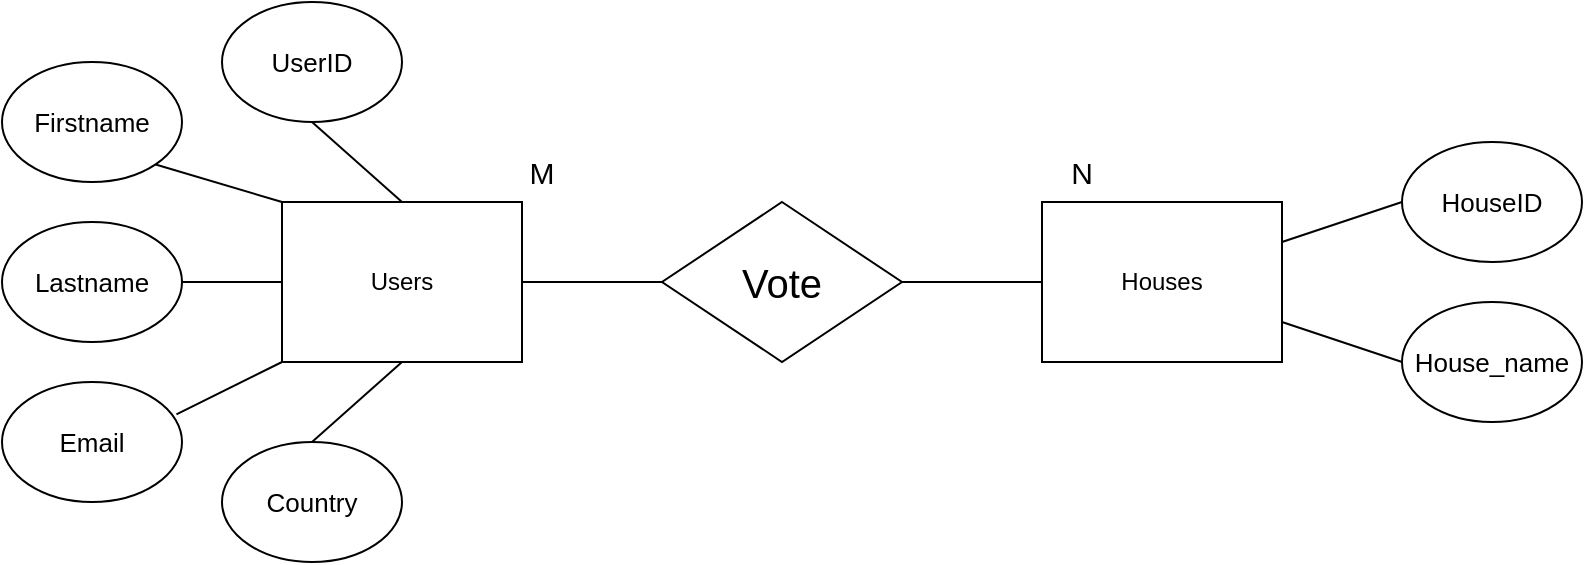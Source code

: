 <mxfile version="15.5.8" type="device"><diagram id="0aNHhxYHYq5nQTrskZdr" name="Page-1"><mxGraphModel dx="1038" dy="547" grid="1" gridSize="10" guides="1" tooltips="1" connect="1" arrows="1" fold="1" page="1" pageScale="1" pageWidth="827" pageHeight="1169" math="0" shadow="0"><root><mxCell id="0"/><mxCell id="1" parent="0"/><mxCell id="Rhl7_NIDtXm9guyTFD1p-1" value="Users" style="rounded=0;whiteSpace=wrap;html=1;" vertex="1" parent="1"><mxGeometry x="150" y="280" width="120" height="80" as="geometry"/></mxCell><mxCell id="Rhl7_NIDtXm9guyTFD1p-2" value="Houses" style="rounded=0;whiteSpace=wrap;html=1;" vertex="1" parent="1"><mxGeometry x="530" y="280" width="120" height="80" as="geometry"/></mxCell><mxCell id="Rhl7_NIDtXm9guyTFD1p-3" value="&lt;font style=&quot;font-size: 20px&quot;&gt;Vote&lt;/font&gt;" style="rhombus;whiteSpace=wrap;html=1;" vertex="1" parent="1"><mxGeometry x="340" y="280" width="120" height="80" as="geometry"/></mxCell><mxCell id="Rhl7_NIDtXm9guyTFD1p-10" value="" style="endArrow=none;html=1;rounded=0;fontSize=13;exitX=1;exitY=0.5;exitDx=0;exitDy=0;entryX=0;entryY=0.5;entryDx=0;entryDy=0;" edge="1" parent="1" source="Rhl7_NIDtXm9guyTFD1p-1" target="Rhl7_NIDtXm9guyTFD1p-3"><mxGeometry width="50" height="50" relative="1" as="geometry"><mxPoint x="390" y="300" as="sourcePoint"/><mxPoint x="440" y="250" as="targetPoint"/></mxGeometry></mxCell><mxCell id="Rhl7_NIDtXm9guyTFD1p-11" value="" style="endArrow=none;html=1;rounded=0;fontSize=13;entryX=0;entryY=0.5;entryDx=0;entryDy=0;exitX=1;exitY=0.5;exitDx=0;exitDy=0;" edge="1" parent="1" source="Rhl7_NIDtXm9guyTFD1p-3" target="Rhl7_NIDtXm9guyTFD1p-2"><mxGeometry width="50" height="50" relative="1" as="geometry"><mxPoint x="390" y="300" as="sourcePoint"/><mxPoint x="440" y="250" as="targetPoint"/></mxGeometry></mxCell><mxCell id="Rhl7_NIDtXm9guyTFD1p-12" value="Firstname" style="ellipse;whiteSpace=wrap;html=1;fontSize=13;" vertex="1" parent="1"><mxGeometry x="10" y="210" width="90" height="60" as="geometry"/></mxCell><mxCell id="Rhl7_NIDtXm9guyTFD1p-13" value="Lastname" style="ellipse;whiteSpace=wrap;html=1;fontSize=13;" vertex="1" parent="1"><mxGeometry x="10" y="290" width="90" height="60" as="geometry"/></mxCell><mxCell id="Rhl7_NIDtXm9guyTFD1p-14" value="Email" style="ellipse;whiteSpace=wrap;html=1;fontSize=13;" vertex="1" parent="1"><mxGeometry x="10" y="370" width="90" height="60" as="geometry"/></mxCell><mxCell id="Rhl7_NIDtXm9guyTFD1p-15" value="UserID" style="ellipse;whiteSpace=wrap;html=1;fontSize=13;" vertex="1" parent="1"><mxGeometry x="120" y="180" width="90" height="60" as="geometry"/></mxCell><mxCell id="Rhl7_NIDtXm9guyTFD1p-16" value="Country" style="ellipse;whiteSpace=wrap;html=1;fontSize=13;" vertex="1" parent="1"><mxGeometry x="120" y="400" width="90" height="60" as="geometry"/></mxCell><mxCell id="Rhl7_NIDtXm9guyTFD1p-17" value="" style="endArrow=none;html=1;rounded=0;fontSize=13;entryX=0.5;entryY=1;entryDx=0;entryDy=0;exitX=0.5;exitY=0;exitDx=0;exitDy=0;" edge="1" parent="1" source="Rhl7_NIDtXm9guyTFD1p-1" target="Rhl7_NIDtXm9guyTFD1p-15"><mxGeometry width="50" height="50" relative="1" as="geometry"><mxPoint x="390" y="300" as="sourcePoint"/><mxPoint x="440" y="250" as="targetPoint"/></mxGeometry></mxCell><mxCell id="Rhl7_NIDtXm9guyTFD1p-18" value="" style="endArrow=none;html=1;rounded=0;fontSize=13;entryX=1;entryY=1;entryDx=0;entryDy=0;exitX=0;exitY=0;exitDx=0;exitDy=0;" edge="1" parent="1" source="Rhl7_NIDtXm9guyTFD1p-1" target="Rhl7_NIDtXm9guyTFD1p-12"><mxGeometry width="50" height="50" relative="1" as="geometry"><mxPoint x="190" y="290" as="sourcePoint"/><mxPoint x="175" y="250" as="targetPoint"/></mxGeometry></mxCell><mxCell id="Rhl7_NIDtXm9guyTFD1p-19" value="" style="endArrow=none;html=1;rounded=0;fontSize=13;entryX=1;entryY=0.5;entryDx=0;entryDy=0;exitX=0;exitY=0.5;exitDx=0;exitDy=0;" edge="1" parent="1" source="Rhl7_NIDtXm9guyTFD1p-1" target="Rhl7_NIDtXm9guyTFD1p-13"><mxGeometry width="50" height="50" relative="1" as="geometry"><mxPoint x="130" y="290" as="sourcePoint"/><mxPoint x="96.82" y="271.213" as="targetPoint"/></mxGeometry></mxCell><mxCell id="Rhl7_NIDtXm9guyTFD1p-20" value="" style="endArrow=none;html=1;rounded=0;fontSize=13;entryX=0.969;entryY=0.27;entryDx=0;entryDy=0;exitX=0;exitY=1;exitDx=0;exitDy=0;entryPerimeter=0;" edge="1" parent="1" source="Rhl7_NIDtXm9guyTFD1p-1" target="Rhl7_NIDtXm9guyTFD1p-14"><mxGeometry width="50" height="50" relative="1" as="geometry"><mxPoint x="140" y="300" as="sourcePoint"/><mxPoint x="106.82" y="281.213" as="targetPoint"/></mxGeometry></mxCell><mxCell id="Rhl7_NIDtXm9guyTFD1p-21" value="" style="endArrow=none;html=1;rounded=0;fontSize=13;entryX=0.5;entryY=0;entryDx=0;entryDy=0;exitX=0.5;exitY=1;exitDx=0;exitDy=0;" edge="1" parent="1" source="Rhl7_NIDtXm9guyTFD1p-1" target="Rhl7_NIDtXm9guyTFD1p-16"><mxGeometry width="50" height="50" relative="1" as="geometry"><mxPoint x="150" y="310" as="sourcePoint"/><mxPoint x="116.82" y="291.213" as="targetPoint"/></mxGeometry></mxCell><mxCell id="Rhl7_NIDtXm9guyTFD1p-22" value="&lt;font style=&quot;font-size: 15px&quot;&gt;M&lt;/font&gt;" style="text;html=1;strokeColor=none;fillColor=none;align=center;verticalAlign=middle;whiteSpace=wrap;rounded=0;fontSize=13;" vertex="1" parent="1"><mxGeometry x="250" y="250" width="60" height="30" as="geometry"/></mxCell><mxCell id="Rhl7_NIDtXm9guyTFD1p-23" value="&lt;font style=&quot;font-size: 15px&quot;&gt;N&lt;/font&gt;" style="text;html=1;strokeColor=none;fillColor=none;align=center;verticalAlign=middle;whiteSpace=wrap;rounded=0;fontSize=13;" vertex="1" parent="1"><mxGeometry x="520" y="250" width="60" height="30" as="geometry"/></mxCell><mxCell id="Rhl7_NIDtXm9guyTFD1p-24" value="HouseID" style="ellipse;whiteSpace=wrap;html=1;fontSize=13;" vertex="1" parent="1"><mxGeometry x="710" y="250" width="90" height="60" as="geometry"/></mxCell><mxCell id="Rhl7_NIDtXm9guyTFD1p-25" value="House_name" style="ellipse;whiteSpace=wrap;html=1;fontSize=13;" vertex="1" parent="1"><mxGeometry x="710" y="330" width="90" height="60" as="geometry"/></mxCell><mxCell id="Rhl7_NIDtXm9guyTFD1p-26" value="" style="endArrow=none;html=1;rounded=0;fontSize=13;entryX=0;entryY=0.5;entryDx=0;entryDy=0;exitX=1;exitY=0.25;exitDx=0;exitDy=0;" edge="1" parent="1" source="Rhl7_NIDtXm9guyTFD1p-2" target="Rhl7_NIDtXm9guyTFD1p-24"><mxGeometry width="50" height="50" relative="1" as="geometry"><mxPoint x="220" y="290" as="sourcePoint"/><mxPoint x="175" y="250" as="targetPoint"/></mxGeometry></mxCell><mxCell id="Rhl7_NIDtXm9guyTFD1p-28" value="" style="endArrow=none;html=1;rounded=0;fontSize=13;entryX=0;entryY=0.5;entryDx=0;entryDy=0;exitX=1;exitY=0.75;exitDx=0;exitDy=0;" edge="1" parent="1" source="Rhl7_NIDtXm9guyTFD1p-2" target="Rhl7_NIDtXm9guyTFD1p-25"><mxGeometry width="50" height="50" relative="1" as="geometry"><mxPoint x="670" y="320" as="sourcePoint"/><mxPoint x="720" y="290" as="targetPoint"/></mxGeometry></mxCell></root></mxGraphModel></diagram></mxfile>